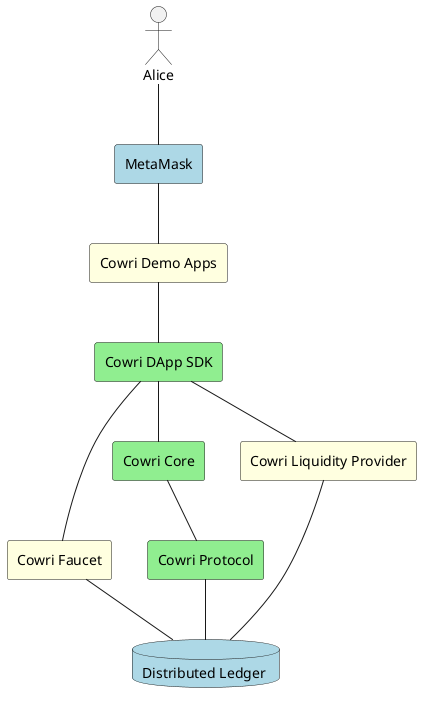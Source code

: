 @startuml
actor Alice
rectangle MetaMask  #LightBlue [
MetaMask
]
rectangle CowriDemoapps #LightYellow [
Cowri Demo Apps
]
rectangle CowriDAppSDK #LightGreen [
Cowri DApp SDK
]
rectangle CowriFaucet  #LightYellow [
Cowri Faucet
]
rectangle CowriCore #LightGreen [
Cowri Core
]
rectangle CowriLiquidityProvider  #LightYellow [
Cowri Liquidity Provider
]
rectangle CowriProtocol  #LightGreen [
Cowri Protocol
]
database DistributedLedger #LightBlue [ 
Distributed Ledger 
]

Alice -- MetaMask
MetaMask -- CowriDemoapps
CowriDemoapps -- CowriDAppSDK
CowriDAppSDK -- CowriFaucet
CowriDAppSDK -- CowriCore
CowriDAppSDK -- CowriLiquidityProvider
CowriCore -- CowriProtocol
CowriProtocol -- DistributedLedger
CowriLiquidityProvider -- DistributedLedger
CowriFaucet -- DistributedLedger
@enduml